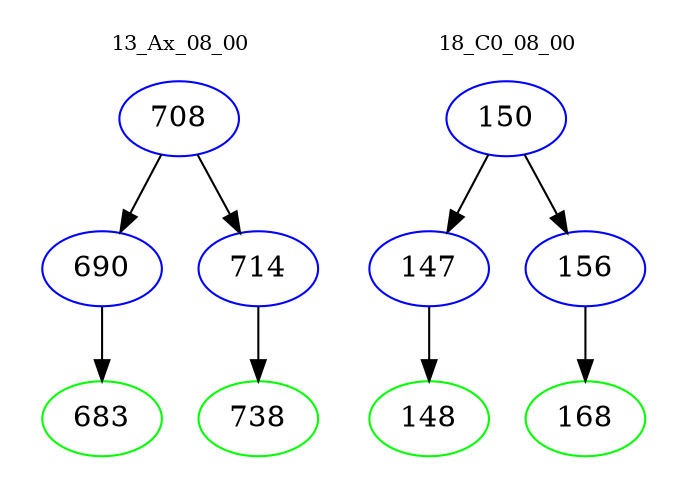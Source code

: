 digraph{
subgraph cluster_0 {
color = white
label = "13_Ax_08_00";
fontsize=10;
T0_708 [label="708", color="blue"]
T0_708 -> T0_690 [color="black"]
T0_690 [label="690", color="blue"]
T0_690 -> T0_683 [color="black"]
T0_683 [label="683", color="green"]
T0_708 -> T0_714 [color="black"]
T0_714 [label="714", color="blue"]
T0_714 -> T0_738 [color="black"]
T0_738 [label="738", color="green"]
}
subgraph cluster_1 {
color = white
label = "18_C0_08_00";
fontsize=10;
T1_150 [label="150", color="blue"]
T1_150 -> T1_147 [color="black"]
T1_147 [label="147", color="blue"]
T1_147 -> T1_148 [color="black"]
T1_148 [label="148", color="green"]
T1_150 -> T1_156 [color="black"]
T1_156 [label="156", color="blue"]
T1_156 -> T1_168 [color="black"]
T1_168 [label="168", color="green"]
}
}
